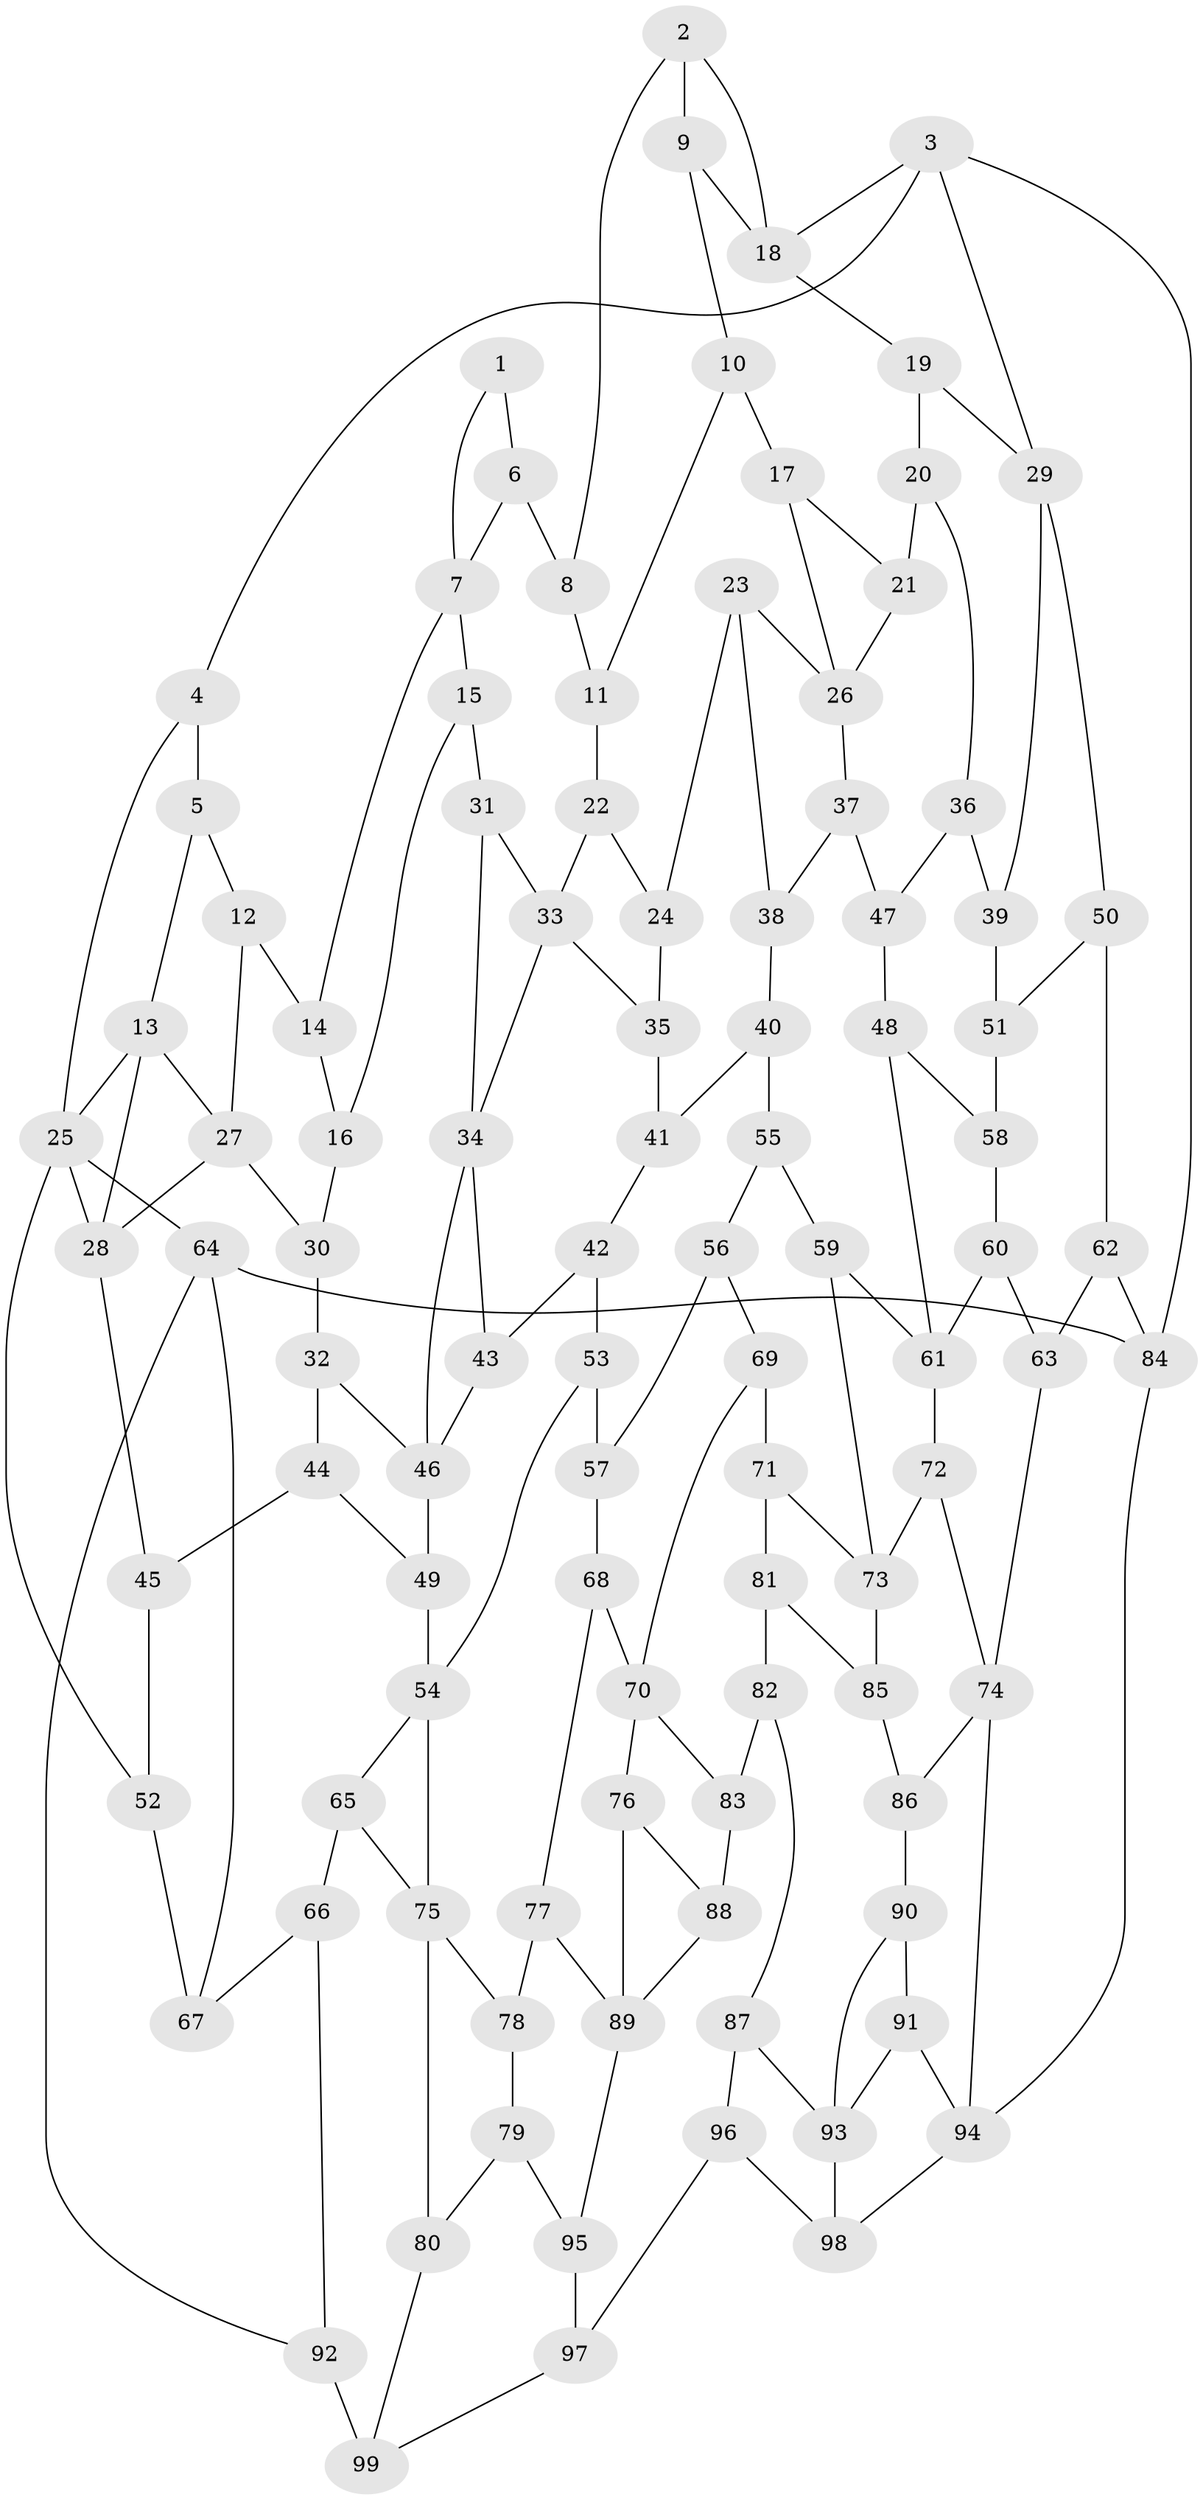 // original degree distribution, {3: 0.014184397163120567, 4: 0.19858156028368795, 5: 0.6099290780141844, 6: 0.1773049645390071}
// Generated by graph-tools (version 1.1) at 2025/38/03/04/25 23:38:26]
// undirected, 99 vertices, 160 edges
graph export_dot {
  node [color=gray90,style=filled];
  1;
  2;
  3;
  4;
  5;
  6;
  7;
  8;
  9;
  10;
  11;
  12;
  13;
  14;
  15;
  16;
  17;
  18;
  19;
  20;
  21;
  22;
  23;
  24;
  25;
  26;
  27;
  28;
  29;
  30;
  31;
  32;
  33;
  34;
  35;
  36;
  37;
  38;
  39;
  40;
  41;
  42;
  43;
  44;
  45;
  46;
  47;
  48;
  49;
  50;
  51;
  52;
  53;
  54;
  55;
  56;
  57;
  58;
  59;
  60;
  61;
  62;
  63;
  64;
  65;
  66;
  67;
  68;
  69;
  70;
  71;
  72;
  73;
  74;
  75;
  76;
  77;
  78;
  79;
  80;
  81;
  82;
  83;
  84;
  85;
  86;
  87;
  88;
  89;
  90;
  91;
  92;
  93;
  94;
  95;
  96;
  97;
  98;
  99;
  1 -- 6 [weight=1.0];
  1 -- 7 [weight=1.0];
  2 -- 8 [weight=1.0];
  2 -- 9 [weight=1.0];
  2 -- 18 [weight=1.0];
  3 -- 4 [weight=1.0];
  3 -- 18 [weight=1.0];
  3 -- 29 [weight=1.0];
  3 -- 84 [weight=1.0];
  4 -- 5 [weight=1.0];
  4 -- 25 [weight=1.0];
  5 -- 12 [weight=1.0];
  5 -- 13 [weight=1.0];
  6 -- 7 [weight=1.0];
  6 -- 8 [weight=2.0];
  7 -- 14 [weight=1.0];
  7 -- 15 [weight=1.0];
  8 -- 11 [weight=1.0];
  9 -- 10 [weight=1.0];
  9 -- 18 [weight=1.0];
  10 -- 11 [weight=1.0];
  10 -- 17 [weight=2.0];
  11 -- 22 [weight=1.0];
  12 -- 14 [weight=2.0];
  12 -- 27 [weight=1.0];
  13 -- 25 [weight=1.0];
  13 -- 27 [weight=1.0];
  13 -- 28 [weight=1.0];
  14 -- 16 [weight=1.0];
  15 -- 16 [weight=1.0];
  15 -- 31 [weight=2.0];
  16 -- 30 [weight=1.0];
  17 -- 21 [weight=1.0];
  17 -- 26 [weight=1.0];
  18 -- 19 [weight=1.0];
  19 -- 20 [weight=1.0];
  19 -- 29 [weight=1.0];
  20 -- 21 [weight=1.0];
  20 -- 36 [weight=1.0];
  21 -- 26 [weight=1.0];
  22 -- 24 [weight=1.0];
  22 -- 33 [weight=1.0];
  23 -- 24 [weight=1.0];
  23 -- 26 [weight=1.0];
  23 -- 38 [weight=1.0];
  24 -- 35 [weight=1.0];
  25 -- 28 [weight=1.0];
  25 -- 52 [weight=1.0];
  25 -- 64 [weight=1.0];
  26 -- 37 [weight=1.0];
  27 -- 28 [weight=1.0];
  27 -- 30 [weight=1.0];
  28 -- 45 [weight=1.0];
  29 -- 39 [weight=1.0];
  29 -- 50 [weight=1.0];
  30 -- 32 [weight=1.0];
  31 -- 33 [weight=1.0];
  31 -- 34 [weight=1.0];
  32 -- 44 [weight=1.0];
  32 -- 46 [weight=1.0];
  33 -- 34 [weight=1.0];
  33 -- 35 [weight=1.0];
  34 -- 43 [weight=1.0];
  34 -- 46 [weight=1.0];
  35 -- 41 [weight=1.0];
  36 -- 39 [weight=1.0];
  36 -- 47 [weight=1.0];
  37 -- 38 [weight=1.0];
  37 -- 47 [weight=2.0];
  38 -- 40 [weight=1.0];
  39 -- 51 [weight=1.0];
  40 -- 41 [weight=1.0];
  40 -- 55 [weight=1.0];
  41 -- 42 [weight=1.0];
  42 -- 43 [weight=1.0];
  42 -- 53 [weight=1.0];
  43 -- 46 [weight=1.0];
  44 -- 45 [weight=1.0];
  44 -- 49 [weight=1.0];
  45 -- 52 [weight=1.0];
  46 -- 49 [weight=1.0];
  47 -- 48 [weight=1.0];
  48 -- 58 [weight=1.0];
  48 -- 61 [weight=1.0];
  49 -- 54 [weight=1.0];
  50 -- 51 [weight=1.0];
  50 -- 62 [weight=1.0];
  51 -- 58 [weight=2.0];
  52 -- 67 [weight=2.0];
  53 -- 54 [weight=1.0];
  53 -- 57 [weight=1.0];
  54 -- 65 [weight=1.0];
  54 -- 75 [weight=1.0];
  55 -- 56 [weight=1.0];
  55 -- 59 [weight=1.0];
  56 -- 57 [weight=1.0];
  56 -- 69 [weight=1.0];
  57 -- 68 [weight=1.0];
  58 -- 60 [weight=1.0];
  59 -- 61 [weight=1.0];
  59 -- 73 [weight=1.0];
  60 -- 61 [weight=1.0];
  60 -- 63 [weight=1.0];
  61 -- 72 [weight=1.0];
  62 -- 63 [weight=1.0];
  62 -- 84 [weight=1.0];
  63 -- 74 [weight=1.0];
  64 -- 67 [weight=1.0];
  64 -- 84 [weight=1.0];
  64 -- 92 [weight=1.0];
  65 -- 66 [weight=1.0];
  65 -- 75 [weight=1.0];
  66 -- 67 [weight=1.0];
  66 -- 92 [weight=1.0];
  68 -- 70 [weight=1.0];
  68 -- 77 [weight=1.0];
  69 -- 70 [weight=1.0];
  69 -- 71 [weight=1.0];
  70 -- 76 [weight=1.0];
  70 -- 83 [weight=1.0];
  71 -- 73 [weight=1.0];
  71 -- 81 [weight=1.0];
  72 -- 73 [weight=1.0];
  72 -- 74 [weight=1.0];
  73 -- 85 [weight=1.0];
  74 -- 86 [weight=1.0];
  74 -- 94 [weight=1.0];
  75 -- 78 [weight=1.0];
  75 -- 80 [weight=1.0];
  76 -- 88 [weight=1.0];
  76 -- 89 [weight=1.0];
  77 -- 78 [weight=2.0];
  77 -- 89 [weight=1.0];
  78 -- 79 [weight=1.0];
  79 -- 80 [weight=1.0];
  79 -- 95 [weight=1.0];
  80 -- 99 [weight=1.0];
  81 -- 82 [weight=1.0];
  81 -- 85 [weight=1.0];
  82 -- 83 [weight=1.0];
  82 -- 87 [weight=1.0];
  83 -- 88 [weight=2.0];
  84 -- 94 [weight=1.0];
  85 -- 86 [weight=1.0];
  86 -- 90 [weight=2.0];
  87 -- 93 [weight=1.0];
  87 -- 96 [weight=1.0];
  88 -- 89 [weight=1.0];
  89 -- 95 [weight=1.0];
  90 -- 91 [weight=1.0];
  90 -- 93 [weight=1.0];
  91 -- 93 [weight=1.0];
  91 -- 94 [weight=1.0];
  92 -- 99 [weight=2.0];
  93 -- 98 [weight=1.0];
  94 -- 98 [weight=1.0];
  95 -- 97 [weight=1.0];
  96 -- 97 [weight=1.0];
  96 -- 98 [weight=1.0];
  97 -- 99 [weight=1.0];
}
